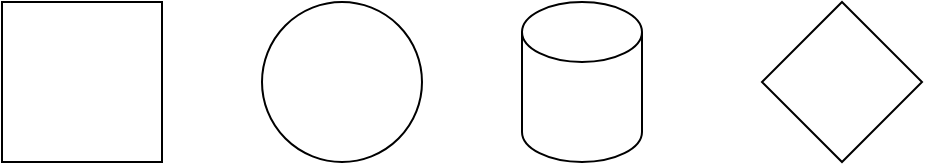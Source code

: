 <mxfile version="22.1.5" type="github">
  <diagram name="第 1 页" id="7Vmovrd8K3izzkLm6nwi">
    <mxGraphModel dx="954" dy="1658" grid="1" gridSize="10" guides="1" tooltips="1" connect="1" arrows="1" fold="1" page="1" pageScale="1" pageWidth="827" pageHeight="1169" math="0" shadow="0">
      <root>
        <mxCell id="0" />
        <mxCell id="1" parent="0" />
        <mxCell id="baZTO75WzkcRasQGVIcD-1" value="" style="whiteSpace=wrap;html=1;aspect=fixed;" vertex="1" parent="1">
          <mxGeometry x="50" y="-200" width="80" height="80" as="geometry" />
        </mxCell>
        <mxCell id="baZTO75WzkcRasQGVIcD-2" value="" style="shape=cylinder3;whiteSpace=wrap;html=1;boundedLbl=1;backgroundOutline=1;size=15;" vertex="1" parent="1">
          <mxGeometry x="310" y="-200" width="60" height="80" as="geometry" />
        </mxCell>
        <mxCell id="baZTO75WzkcRasQGVIcD-3" value="" style="ellipse;whiteSpace=wrap;html=1;aspect=fixed;" vertex="1" parent="1">
          <mxGeometry x="180" y="-200" width="80" height="80" as="geometry" />
        </mxCell>
        <mxCell id="baZTO75WzkcRasQGVIcD-4" value="" style="rhombus;whiteSpace=wrap;html=1;" vertex="1" parent="1">
          <mxGeometry x="430" y="-200" width="80" height="80" as="geometry" />
        </mxCell>
      </root>
    </mxGraphModel>
  </diagram>
</mxfile>
